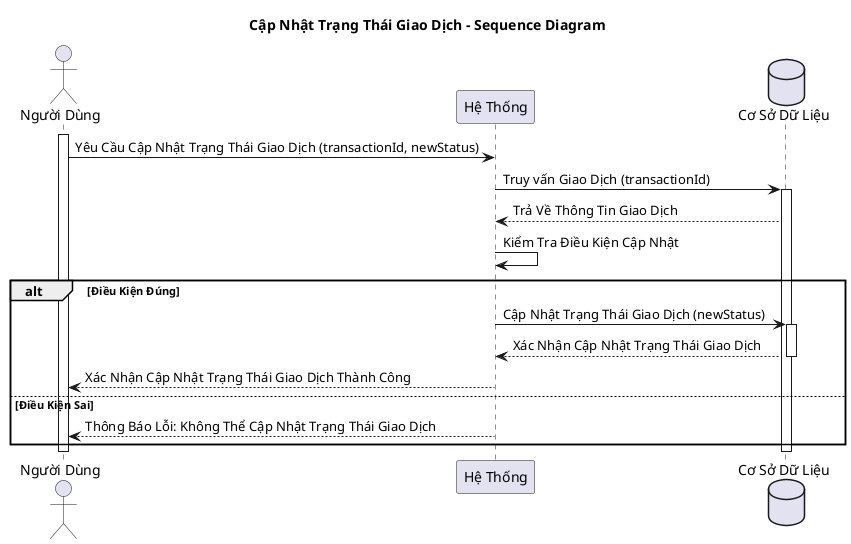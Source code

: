 @startuml
title Cập Nhật Trạng Thái Giao Dịch - Sequence Diagram

actor "Người Dùng" as user
participant "Hệ Thống" as system
database "Cơ Sở Dữ Liệu" as database

activate user
user -> system: Yêu Cầu Cập Nhật Trạng Thái Giao Dịch (transactionId, newStatus)
system -> database: Truy vấn Giao Dịch (transactionId)
activate database
database --> system: Trả Về Thông Tin Giao Dịch
system -> system: Kiểm Tra Điều Kiện Cập Nhật
alt Điều Kiện Đúng
    system -> database: Cập Nhật Trạng Thái Giao Dịch (newStatus)
    activate database
    database --> system: Xác Nhận Cập Nhật Trạng Thái Giao Dịch
    deactivate database
    system --> user: Xác Nhận Cập Nhật Trạng Thái Giao Dịch Thành Công
else Điều Kiện Sai
    system --> user: Thông Báo Lỗi: Không Thể Cập Nhật Trạng Thái Giao Dịch
end
deactivate database
deactivate system
deactivate user
@enduml

